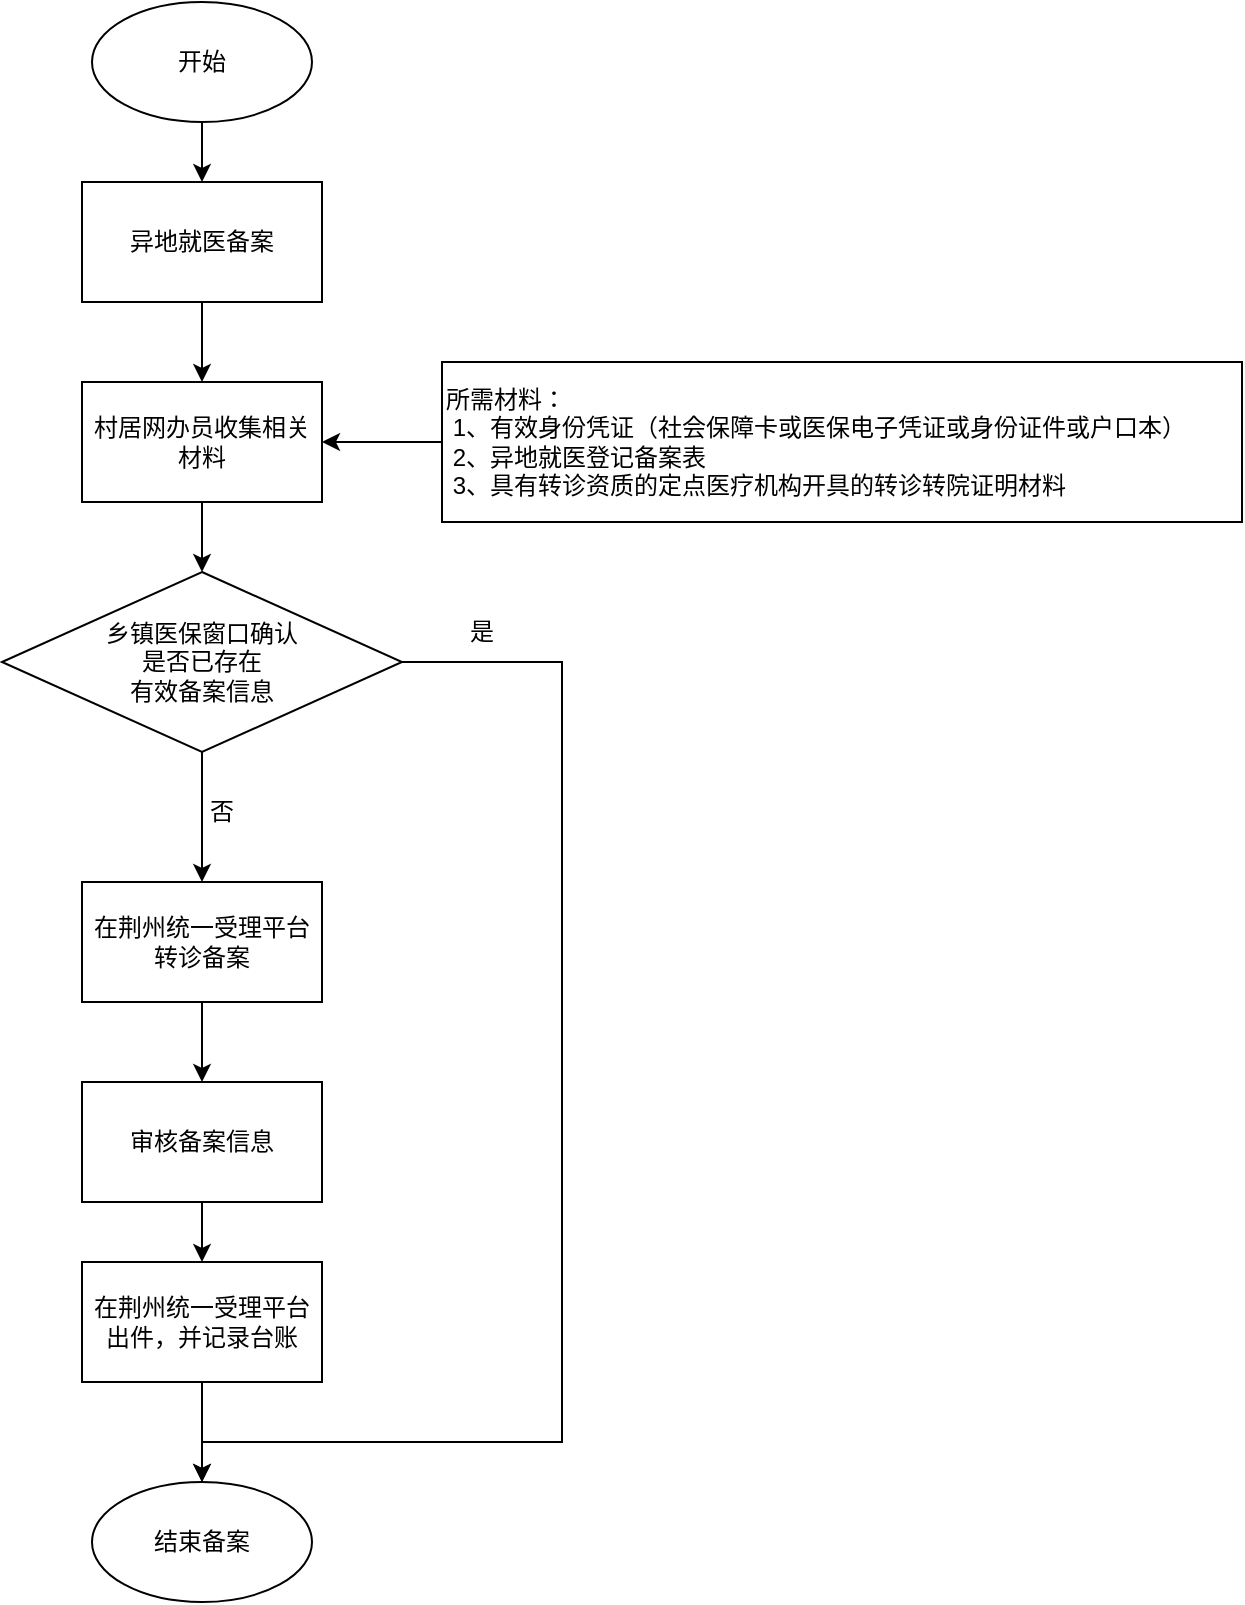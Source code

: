 <mxfile version="21.3.2" type="github">
  <diagram name="Page-1" id="74e2e168-ea6b-b213-b513-2b3c1d86103e">
    <mxGraphModel dx="1114" dy="578" grid="1" gridSize="10" guides="1" tooltips="1" connect="1" arrows="1" fold="1" page="1" pageScale="1" pageWidth="1100" pageHeight="850" background="none" math="0" shadow="0">
      <root>
        <mxCell id="0" />
        <mxCell id="1" parent="0" />
        <mxCell id="OW70eodI6QGYOFk5UgHM-9" style="edgeStyle=orthogonalEdgeStyle;rounded=0;orthogonalLoop=1;jettySize=auto;html=1;exitX=0.5;exitY=1;exitDx=0;exitDy=0;jumpSize=5;" parent="1" source="OW70eodI6QGYOFk5UgHM-4" target="OW70eodI6QGYOFk5UgHM-3" edge="1">
          <mxGeometry relative="1" as="geometry" />
        </mxCell>
        <mxCell id="OW70eodI6QGYOFk5UgHM-4" value="开始" style="ellipse;whiteSpace=wrap;html=1;" parent="1" vertex="1">
          <mxGeometry x="405" y="25" width="110" height="60" as="geometry" />
        </mxCell>
        <mxCell id="OW70eodI6QGYOFk5UgHM-14" value="结束备案" style="ellipse;whiteSpace=wrap;html=1;" parent="1" vertex="1">
          <mxGeometry x="405" y="765" width="110" height="60" as="geometry" />
        </mxCell>
        <mxCell id="OW70eodI6QGYOFk5UgHM-17" style="edgeStyle=orthogonalEdgeStyle;rounded=0;orthogonalLoop=1;jettySize=auto;html=1;exitX=0.5;exitY=1;exitDx=0;exitDy=0;entryX=0.5;entryY=0;entryDx=0;entryDy=0;" parent="1" source="OW70eodI6QGYOFk5UgHM-8" target="OW70eodI6QGYOFk5UgHM-14" edge="1">
          <mxGeometry relative="1" as="geometry" />
        </mxCell>
        <mxCell id="fRFyi25Me6PVz4HwU8o--6" style="edgeStyle=orthogonalEdgeStyle;rounded=0;orthogonalLoop=1;jettySize=auto;html=1;exitX=0.5;exitY=1;exitDx=0;exitDy=0;entryX=0.5;entryY=0;entryDx=0;entryDy=0;" edge="1" parent="1" source="OW70eodI6QGYOFk5UgHM-3" target="fRFyi25Me6PVz4HwU8o--3">
          <mxGeometry relative="1" as="geometry" />
        </mxCell>
        <mxCell id="OW70eodI6QGYOFk5UgHM-3" value="异地就医备案" style="rounded=0;whiteSpace=wrap;html=1;" parent="1" vertex="1">
          <mxGeometry x="400" y="115" width="120" height="60" as="geometry" />
        </mxCell>
        <mxCell id="fRFyi25Me6PVz4HwU8o--8" style="edgeStyle=orthogonalEdgeStyle;rounded=0;orthogonalLoop=1;jettySize=auto;html=1;exitX=1;exitY=0.5;exitDx=0;exitDy=0;entryX=0.5;entryY=0;entryDx=0;entryDy=0;" edge="1" parent="1" source="pq9lWNX9NpfvpXnbQwIX-3" target="OW70eodI6QGYOFk5UgHM-14">
          <mxGeometry relative="1" as="geometry">
            <mxPoint x="560" y="735" as="targetPoint" />
            <Array as="points">
              <mxPoint x="640" y="355" />
              <mxPoint x="640" y="745" />
              <mxPoint x="460" y="745" />
            </Array>
          </mxGeometry>
        </mxCell>
        <mxCell id="pq9lWNX9NpfvpXnbQwIX-3" value="乡镇医保窗口确认&lt;br&gt;是否已存在&lt;br&gt;有效备案信息" style="rhombus;whiteSpace=wrap;html=1;" parent="1" vertex="1">
          <mxGeometry x="360" y="310" width="200" height="90" as="geometry" />
        </mxCell>
        <mxCell id="pq9lWNX9NpfvpXnbQwIX-4" style="edgeStyle=orthogonalEdgeStyle;rounded=0;orthogonalLoop=1;jettySize=auto;html=1;exitX=0.5;exitY=1;exitDx=0;exitDy=0;" parent="1" source="pq9lWNX9NpfvpXnbQwIX-3" target="OW70eodI6QGYOFk5UgHM-6" edge="1">
          <mxGeometry relative="1" as="geometry" />
        </mxCell>
        <mxCell id="OW70eodI6QGYOFk5UgHM-6" value="在荆州统一受理平台转诊备案" style="rounded=0;whiteSpace=wrap;html=1;" parent="1" vertex="1">
          <mxGeometry x="400" y="465" width="120" height="60" as="geometry" />
        </mxCell>
        <mxCell id="OW70eodI6QGYOFk5UgHM-12" style="edgeStyle=orthogonalEdgeStyle;rounded=0;orthogonalLoop=1;jettySize=auto;html=1;exitX=0.5;exitY=1;exitDx=0;exitDy=0;entryX=0.5;entryY=0;entryDx=0;entryDy=0;" parent="1" source="OW70eodI6QGYOFk5UgHM-6" target="OW70eodI6QGYOFk5UgHM-7" edge="1">
          <mxGeometry relative="1" as="geometry" />
        </mxCell>
        <mxCell id="OW70eodI6QGYOFk5UgHM-8" value="在荆州统一受理平台出件，并记录台账" style="rounded=0;whiteSpace=wrap;html=1;" parent="1" vertex="1">
          <mxGeometry x="400" y="655" width="120" height="60" as="geometry" />
        </mxCell>
        <mxCell id="fRFyi25Me6PVz4HwU8o--1" style="edgeStyle=orthogonalEdgeStyle;rounded=0;orthogonalLoop=1;jettySize=auto;html=1;exitX=0.5;exitY=1;exitDx=0;exitDy=0;entryX=0.5;entryY=0;entryDx=0;entryDy=0;" edge="1" parent="1" source="OW70eodI6QGYOFk5UgHM-7" target="OW70eodI6QGYOFk5UgHM-8">
          <mxGeometry relative="1" as="geometry" />
        </mxCell>
        <mxCell id="OW70eodI6QGYOFk5UgHM-7" value="审核备案信息" style="rounded=0;whiteSpace=wrap;html=1;" parent="1" vertex="1">
          <mxGeometry x="400" y="565" width="120" height="60" as="geometry" />
        </mxCell>
        <mxCell id="fRFyi25Me6PVz4HwU8o--4" style="edgeStyle=orthogonalEdgeStyle;rounded=0;orthogonalLoop=1;jettySize=auto;html=1;exitX=0;exitY=0.5;exitDx=0;exitDy=0;entryX=1;entryY=0.5;entryDx=0;entryDy=0;" edge="1" parent="1" source="lUG8p1Q0JQ3GMxAp1ghk-3" target="fRFyi25Me6PVz4HwU8o--3">
          <mxGeometry relative="1" as="geometry" />
        </mxCell>
        <mxCell id="lUG8p1Q0JQ3GMxAp1ghk-3" value="&lt;div&gt;所需材料：&lt;/div&gt;&lt;div&gt;&lt;span style=&quot;white-space: pre;&quot;&gt; &lt;/span&gt;1、有效身份凭证（社会保障卡或医保电子凭证或身份证件或户口本）&lt;/div&gt;&lt;span style=&quot;white-space: pre;&quot;&gt; &lt;/span&gt;2、异地就医登记备案表&lt;br&gt;&lt;span style=&quot;white-space: pre;&quot;&gt; &lt;/span&gt;3、具有转诊资质的定点医疗机构开具的转诊转院证明材料" style="rounded=0;whiteSpace=wrap;html=1;align=left;" parent="1" vertex="1">
          <mxGeometry x="580" y="205" width="400" height="80" as="geometry" />
        </mxCell>
        <mxCell id="OW70eodI6QGYOFk5UgHM-18" value="是" style="text;html=1;strokeColor=none;fillColor=none;align=center;verticalAlign=middle;whiteSpace=wrap;rounded=0;" parent="1" vertex="1">
          <mxGeometry x="570" y="325" width="60" height="30" as="geometry" />
        </mxCell>
        <mxCell id="lUG8p1Q0JQ3GMxAp1ghk-4" value="否" style="text;html=1;strokeColor=none;fillColor=none;align=center;verticalAlign=middle;whiteSpace=wrap;rounded=0;" parent="1" vertex="1">
          <mxGeometry x="440" y="415" width="60" height="30" as="geometry" />
        </mxCell>
        <mxCell id="fRFyi25Me6PVz4HwU8o--7" style="edgeStyle=orthogonalEdgeStyle;rounded=0;orthogonalLoop=1;jettySize=auto;html=1;exitX=0.5;exitY=1;exitDx=0;exitDy=0;entryX=0.5;entryY=0;entryDx=0;entryDy=0;" edge="1" parent="1" source="fRFyi25Me6PVz4HwU8o--3" target="pq9lWNX9NpfvpXnbQwIX-3">
          <mxGeometry relative="1" as="geometry" />
        </mxCell>
        <mxCell id="fRFyi25Me6PVz4HwU8o--3" value="村居网办员收集相关材料" style="rounded=0;whiteSpace=wrap;html=1;" vertex="1" parent="1">
          <mxGeometry x="400" y="215" width="120" height="60" as="geometry" />
        </mxCell>
      </root>
    </mxGraphModel>
  </diagram>
</mxfile>
